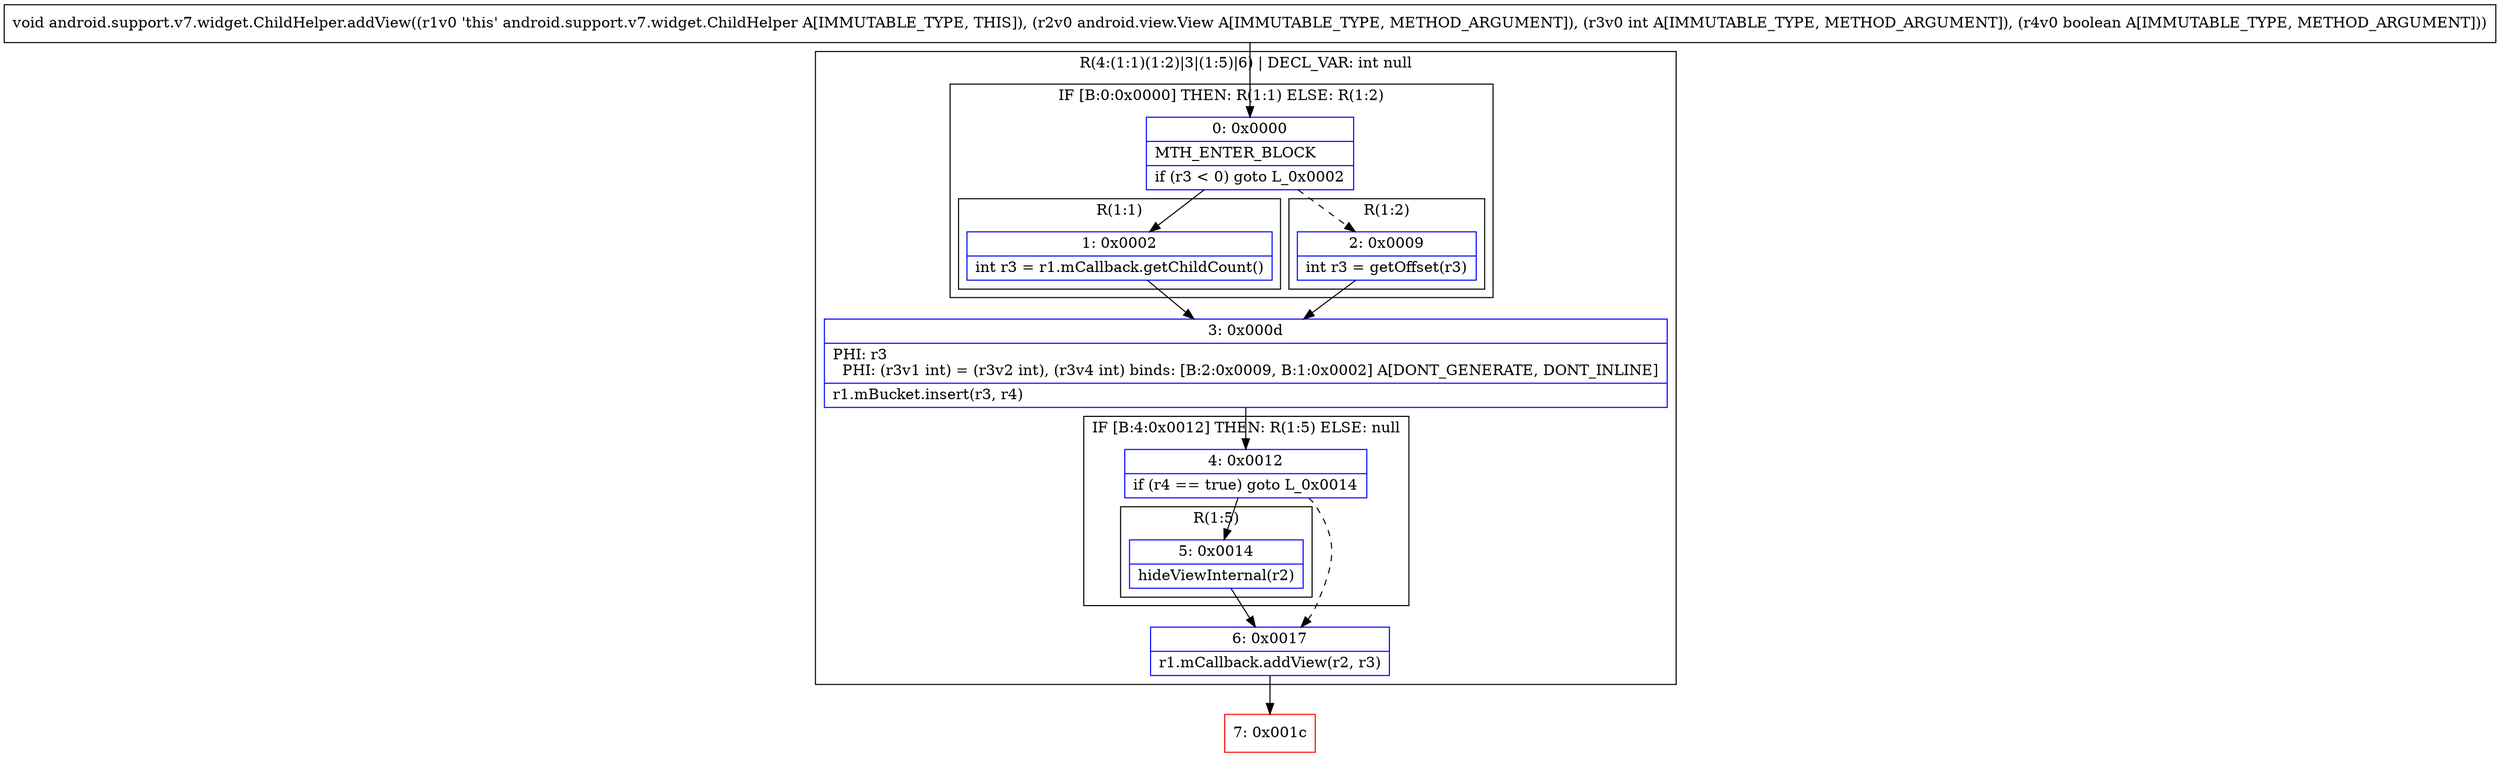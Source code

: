 digraph "CFG forandroid.support.v7.widget.ChildHelper.addView(Landroid\/view\/View;IZ)V" {
subgraph cluster_Region_1765071857 {
label = "R(4:(1:1)(1:2)|3|(1:5)|6) | DECL_VAR: int null\l";
node [shape=record,color=blue];
subgraph cluster_IfRegion_1479534127 {
label = "IF [B:0:0x0000] THEN: R(1:1) ELSE: R(1:2)";
node [shape=record,color=blue];
Node_0 [shape=record,label="{0\:\ 0x0000|MTH_ENTER_BLOCK\l|if (r3 \< 0) goto L_0x0002\l}"];
subgraph cluster_Region_1124990490 {
label = "R(1:1)";
node [shape=record,color=blue];
Node_1 [shape=record,label="{1\:\ 0x0002|int r3 = r1.mCallback.getChildCount()\l}"];
}
subgraph cluster_Region_2106474771 {
label = "R(1:2)";
node [shape=record,color=blue];
Node_2 [shape=record,label="{2\:\ 0x0009|int r3 = getOffset(r3)\l}"];
}
}
Node_3 [shape=record,label="{3\:\ 0x000d|PHI: r3 \l  PHI: (r3v1 int) = (r3v2 int), (r3v4 int) binds: [B:2:0x0009, B:1:0x0002] A[DONT_GENERATE, DONT_INLINE]\l|r1.mBucket.insert(r3, r4)\l}"];
subgraph cluster_IfRegion_1214130210 {
label = "IF [B:4:0x0012] THEN: R(1:5) ELSE: null";
node [shape=record,color=blue];
Node_4 [shape=record,label="{4\:\ 0x0012|if (r4 == true) goto L_0x0014\l}"];
subgraph cluster_Region_504073961 {
label = "R(1:5)";
node [shape=record,color=blue];
Node_5 [shape=record,label="{5\:\ 0x0014|hideViewInternal(r2)\l}"];
}
}
Node_6 [shape=record,label="{6\:\ 0x0017|r1.mCallback.addView(r2, r3)\l}"];
}
Node_7 [shape=record,color=red,label="{7\:\ 0x001c}"];
MethodNode[shape=record,label="{void android.support.v7.widget.ChildHelper.addView((r1v0 'this' android.support.v7.widget.ChildHelper A[IMMUTABLE_TYPE, THIS]), (r2v0 android.view.View A[IMMUTABLE_TYPE, METHOD_ARGUMENT]), (r3v0 int A[IMMUTABLE_TYPE, METHOD_ARGUMENT]), (r4v0 boolean A[IMMUTABLE_TYPE, METHOD_ARGUMENT])) }"];
MethodNode -> Node_0;
Node_0 -> Node_1;
Node_0 -> Node_2[style=dashed];
Node_1 -> Node_3;
Node_2 -> Node_3;
Node_3 -> Node_4;
Node_4 -> Node_5;
Node_4 -> Node_6[style=dashed];
Node_5 -> Node_6;
Node_6 -> Node_7;
}

